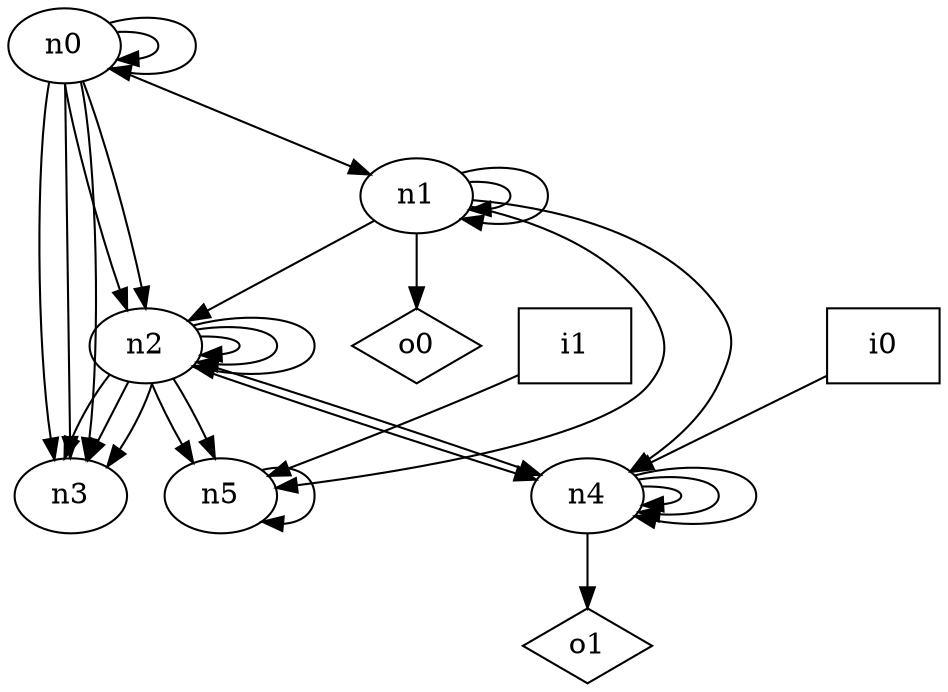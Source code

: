 digraph G {
n0 [label="n0"];
n1 [label="n1"];
n2 [label="n2"];
n3 [label="n3"];
n4 [label="n4"];
n5 [label="n5"];
n6 [label="i0",shape="box"];
n7 [label="i1",shape="box"];
n8 [label="o0",shape="diamond"];
n9 [label="o1",shape="diamond"];
n0 -> n0
n0 -> n0
n0 -> n1
n0 -> n2
n0 -> n2
n0 -> n3
n0 -> n3
n0 -> n3
n1 -> n1
n1 -> n1
n1 -> n2
n1 -> n4
n1 -> n5
n1 -> n8
n2 -> n2
n2 -> n2
n2 -> n2
n2 -> n3
n2 -> n3
n2 -> n3
n2 -> n4
n2 -> n4
n2 -> n5
n2 -> n5
n4 -> n4
n4 -> n4
n4 -> n4
n4 -> n9
n5 -> n5
n6 -> n4
n7 -> n5
}